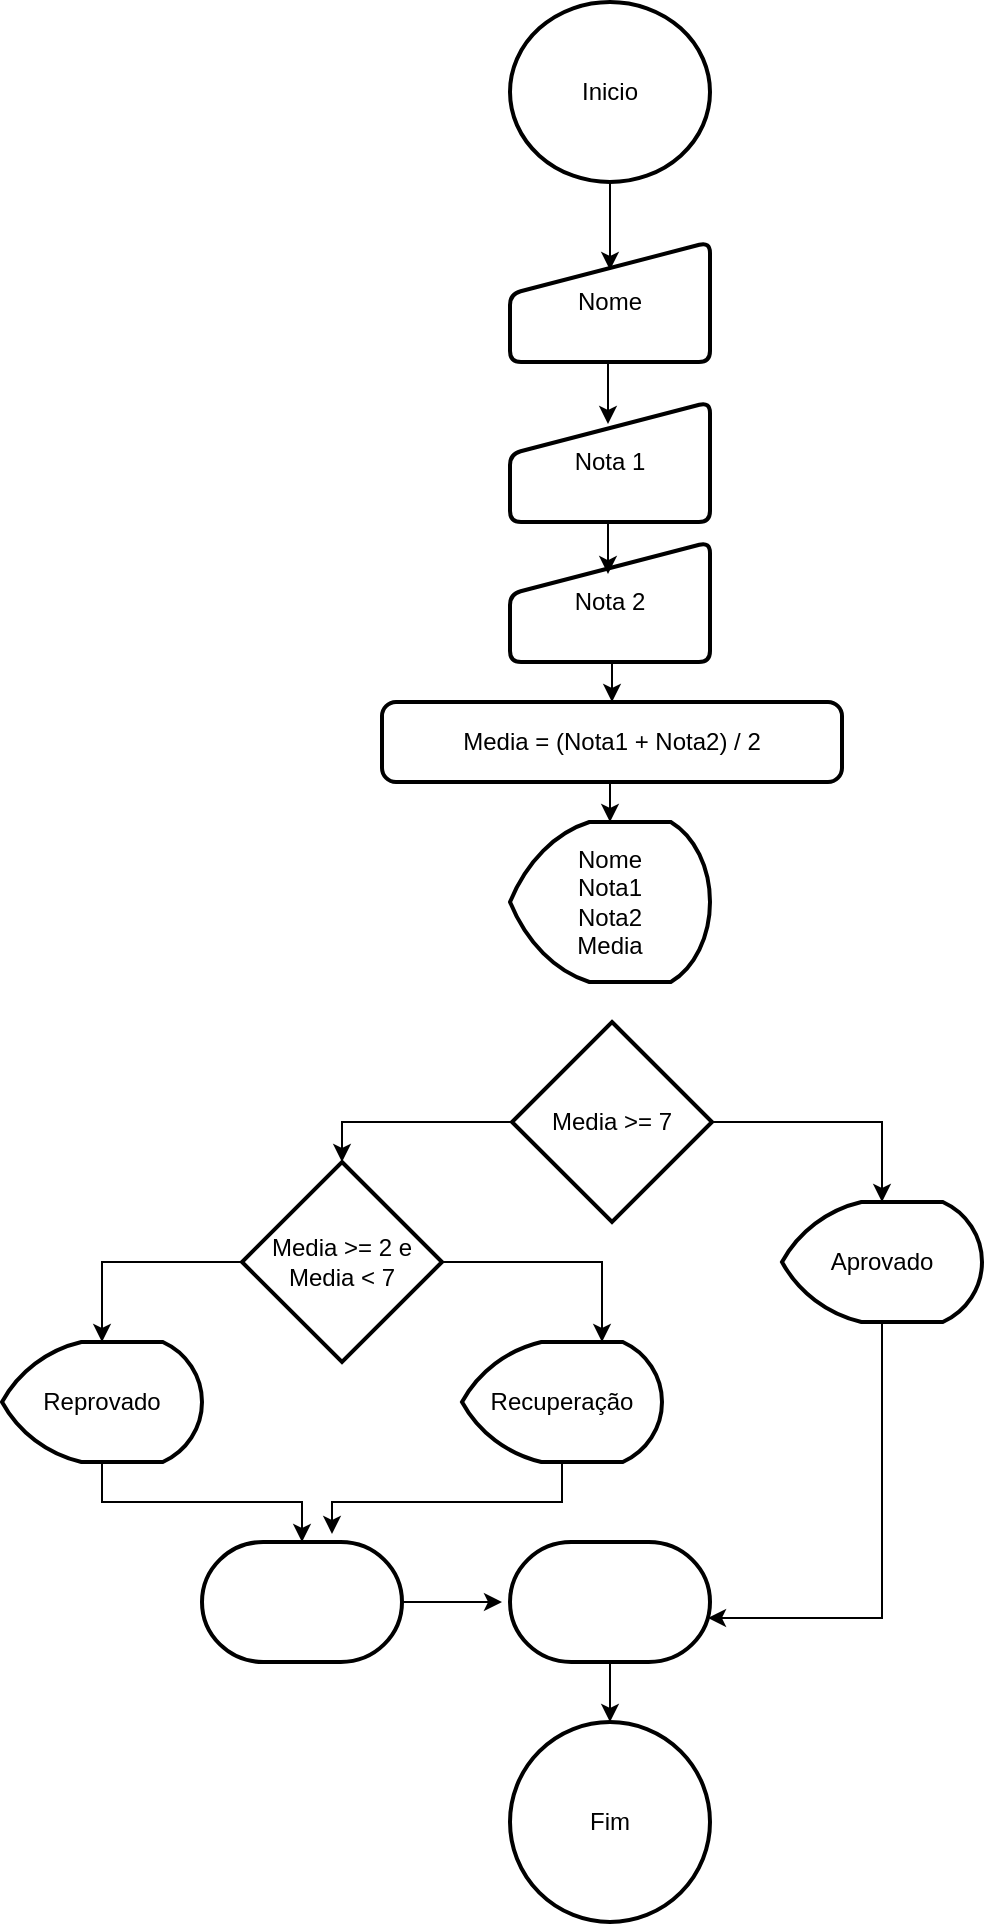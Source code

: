 <mxfile version="26.0.3">
  <diagram name="Página-1" id="H9xxnCubIdYvpN8B5B1x">
    <mxGraphModel dx="864" dy="525" grid="1" gridSize="10" guides="1" tooltips="1" connect="1" arrows="1" fold="1" page="1" pageScale="1" pageWidth="827" pageHeight="1169" math="0" shadow="0">
      <root>
        <mxCell id="0" />
        <mxCell id="1" parent="0" />
        <mxCell id="eWJj239-0Y_qC9O36NSM-1" value="Inicio" style="strokeWidth=2;html=1;shape=mxgraph.flowchart.start_2;whiteSpace=wrap;" vertex="1" parent="1">
          <mxGeometry x="364" y="20" width="100" height="90" as="geometry" />
        </mxCell>
        <mxCell id="eWJj239-0Y_qC9O36NSM-2" value="Fim" style="strokeWidth=2;html=1;shape=mxgraph.flowchart.start_2;whiteSpace=wrap;" vertex="1" parent="1">
          <mxGeometry x="364" y="880" width="100" height="100" as="geometry" />
        </mxCell>
        <mxCell id="eWJj239-0Y_qC9O36NSM-3" value="Nome" style="html=1;strokeWidth=2;shape=manualInput;whiteSpace=wrap;rounded=1;size=26;arcSize=11;" vertex="1" parent="1">
          <mxGeometry x="364" y="140" width="100" height="60" as="geometry" />
        </mxCell>
        <mxCell id="eWJj239-0Y_qC9O36NSM-4" value="Nota 1" style="html=1;strokeWidth=2;shape=manualInput;whiteSpace=wrap;rounded=1;size=26;arcSize=11;" vertex="1" parent="1">
          <mxGeometry x="364" y="220" width="100" height="60" as="geometry" />
        </mxCell>
        <mxCell id="eWJj239-0Y_qC9O36NSM-11" style="edgeStyle=orthogonalEdgeStyle;rounded=0;orthogonalLoop=1;jettySize=auto;html=1;exitX=0.5;exitY=1;exitDx=0;exitDy=0;entryX=0.5;entryY=0;entryDx=0;entryDy=0;" edge="1" parent="1" source="eWJj239-0Y_qC9O36NSM-5" target="eWJj239-0Y_qC9O36NSM-6">
          <mxGeometry relative="1" as="geometry" />
        </mxCell>
        <mxCell id="eWJj239-0Y_qC9O36NSM-5" value="Nota 2" style="html=1;strokeWidth=2;shape=manualInput;whiteSpace=wrap;rounded=1;size=26;arcSize=11;" vertex="1" parent="1">
          <mxGeometry x="364" y="290" width="100" height="60" as="geometry" />
        </mxCell>
        <mxCell id="eWJj239-0Y_qC9O36NSM-6" value="Media = (Nota1 + Nota2) / 2" style="rounded=1;whiteSpace=wrap;html=1;absoluteArcSize=1;arcSize=14;strokeWidth=2;" vertex="1" parent="1">
          <mxGeometry x="300" y="370" width="230" height="40" as="geometry" />
        </mxCell>
        <mxCell id="eWJj239-0Y_qC9O36NSM-7" value="Nome&lt;br&gt;Nota1&lt;br&gt;Nota2&lt;br&gt;Media" style="strokeWidth=2;html=1;shape=mxgraph.flowchart.display;whiteSpace=wrap;" vertex="1" parent="1">
          <mxGeometry x="364" y="430" width="100" height="80" as="geometry" />
        </mxCell>
        <mxCell id="eWJj239-0Y_qC9O36NSM-8" style="edgeStyle=orthogonalEdgeStyle;rounded=0;orthogonalLoop=1;jettySize=auto;html=1;entryX=0.5;entryY=0.233;entryDx=0;entryDy=0;entryPerimeter=0;" edge="1" parent="1" source="eWJj239-0Y_qC9O36NSM-1" target="eWJj239-0Y_qC9O36NSM-3">
          <mxGeometry relative="1" as="geometry" />
        </mxCell>
        <mxCell id="eWJj239-0Y_qC9O36NSM-9" style="edgeStyle=orthogonalEdgeStyle;rounded=0;orthogonalLoop=1;jettySize=auto;html=1;exitX=0.5;exitY=1;exitDx=0;exitDy=0;entryX=0.49;entryY=0.183;entryDx=0;entryDy=0;entryPerimeter=0;" edge="1" parent="1" source="eWJj239-0Y_qC9O36NSM-3" target="eWJj239-0Y_qC9O36NSM-4">
          <mxGeometry relative="1" as="geometry" />
        </mxCell>
        <mxCell id="eWJj239-0Y_qC9O36NSM-10" style="edgeStyle=orthogonalEdgeStyle;rounded=0;orthogonalLoop=1;jettySize=auto;html=1;exitX=0.5;exitY=1;exitDx=0;exitDy=0;entryX=0.49;entryY=0.267;entryDx=0;entryDy=0;entryPerimeter=0;" edge="1" parent="1" source="eWJj239-0Y_qC9O36NSM-4" target="eWJj239-0Y_qC9O36NSM-5">
          <mxGeometry relative="1" as="geometry" />
        </mxCell>
        <mxCell id="eWJj239-0Y_qC9O36NSM-12" style="edgeStyle=orthogonalEdgeStyle;rounded=0;orthogonalLoop=1;jettySize=auto;html=1;exitX=0.5;exitY=1;exitDx=0;exitDy=0;entryX=0.5;entryY=0;entryDx=0;entryDy=0;entryPerimeter=0;" edge="1" parent="1" source="eWJj239-0Y_qC9O36NSM-6" target="eWJj239-0Y_qC9O36NSM-7">
          <mxGeometry relative="1" as="geometry" />
        </mxCell>
        <mxCell id="eWJj239-0Y_qC9O36NSM-18" style="edgeStyle=orthogonalEdgeStyle;rounded=0;orthogonalLoop=1;jettySize=auto;html=1;entryX=0.5;entryY=0;entryDx=0;entryDy=0;entryPerimeter=0;" edge="1" parent="1" source="eWJj239-0Y_qC9O36NSM-15" target="eWJj239-0Y_qC9O36NSM-17">
          <mxGeometry relative="1" as="geometry">
            <mxPoint x="550" y="580" as="targetPoint" />
          </mxGeometry>
        </mxCell>
        <mxCell id="eWJj239-0Y_qC9O36NSM-20" style="edgeStyle=orthogonalEdgeStyle;rounded=0;orthogonalLoop=1;jettySize=auto;html=1;entryX=0.5;entryY=0;entryDx=0;entryDy=0;entryPerimeter=0;" edge="1" parent="1" source="eWJj239-0Y_qC9O36NSM-15" target="eWJj239-0Y_qC9O36NSM-19">
          <mxGeometry relative="1" as="geometry">
            <mxPoint x="280" y="580" as="targetPoint" />
          </mxGeometry>
        </mxCell>
        <mxCell id="eWJj239-0Y_qC9O36NSM-15" value="Media &amp;gt;= 7" style="strokeWidth=2;html=1;shape=mxgraph.flowchart.decision;whiteSpace=wrap;" vertex="1" parent="1">
          <mxGeometry x="365" y="530" width="100" height="100" as="geometry" />
        </mxCell>
        <mxCell id="eWJj239-0Y_qC9O36NSM-17" value="Aprovado" style="strokeWidth=2;html=1;shape=mxgraph.flowchart.display;whiteSpace=wrap;" vertex="1" parent="1">
          <mxGeometry x="500" y="620" width="100" height="60" as="geometry" />
        </mxCell>
        <mxCell id="eWJj239-0Y_qC9O36NSM-25" style="edgeStyle=orthogonalEdgeStyle;rounded=0;orthogonalLoop=1;jettySize=auto;html=1;entryX=0.5;entryY=0;entryDx=0;entryDy=0;entryPerimeter=0;" edge="1" parent="1" source="eWJj239-0Y_qC9O36NSM-19" target="eWJj239-0Y_qC9O36NSM-24">
          <mxGeometry relative="1" as="geometry">
            <mxPoint x="170" y="650" as="targetPoint" />
          </mxGeometry>
        </mxCell>
        <mxCell id="eWJj239-0Y_qC9O36NSM-19" value="Media &amp;gt;= 2 e Media &amp;lt; 7" style="strokeWidth=2;html=1;shape=mxgraph.flowchart.decision;whiteSpace=wrap;" vertex="1" parent="1">
          <mxGeometry x="230" y="600" width="100" height="100" as="geometry" />
        </mxCell>
        <mxCell id="eWJj239-0Y_qC9O36NSM-21" value="Recuperação" style="strokeWidth=2;html=1;shape=mxgraph.flowchart.display;whiteSpace=wrap;" vertex="1" parent="1">
          <mxGeometry x="340" y="690" width="100" height="60" as="geometry" />
        </mxCell>
        <mxCell id="eWJj239-0Y_qC9O36NSM-23" style="edgeStyle=orthogonalEdgeStyle;rounded=0;orthogonalLoop=1;jettySize=auto;html=1;exitX=1;exitY=0.5;exitDx=0;exitDy=0;exitPerimeter=0;entryX=0.7;entryY=0;entryDx=0;entryDy=0;entryPerimeter=0;" edge="1" parent="1" source="eWJj239-0Y_qC9O36NSM-19" target="eWJj239-0Y_qC9O36NSM-21">
          <mxGeometry relative="1" as="geometry" />
        </mxCell>
        <mxCell id="eWJj239-0Y_qC9O36NSM-37" style="edgeStyle=orthogonalEdgeStyle;rounded=0;orthogonalLoop=1;jettySize=auto;html=1;exitX=0.5;exitY=1;exitDx=0;exitDy=0;exitPerimeter=0;" edge="1" parent="1" source="eWJj239-0Y_qC9O36NSM-24" target="eWJj239-0Y_qC9O36NSM-34">
          <mxGeometry relative="1" as="geometry" />
        </mxCell>
        <mxCell id="eWJj239-0Y_qC9O36NSM-24" value="Reprovado" style="strokeWidth=2;html=1;shape=mxgraph.flowchart.display;whiteSpace=wrap;" vertex="1" parent="1">
          <mxGeometry x="110" y="690" width="100" height="60" as="geometry" />
        </mxCell>
        <mxCell id="eWJj239-0Y_qC9O36NSM-39" style="edgeStyle=orthogonalEdgeStyle;rounded=0;orthogonalLoop=1;jettySize=auto;html=1;exitX=0.5;exitY=1;exitDx=0;exitDy=0;exitPerimeter=0;" edge="1" parent="1" source="eWJj239-0Y_qC9O36NSM-26" target="eWJj239-0Y_qC9O36NSM-2">
          <mxGeometry relative="1" as="geometry" />
        </mxCell>
        <mxCell id="eWJj239-0Y_qC9O36NSM-26" value="" style="strokeWidth=2;html=1;shape=mxgraph.flowchart.terminator;whiteSpace=wrap;" vertex="1" parent="1">
          <mxGeometry x="364" y="790" width="100" height="60" as="geometry" />
        </mxCell>
        <mxCell id="eWJj239-0Y_qC9O36NSM-27" style="edgeStyle=orthogonalEdgeStyle;rounded=0;orthogonalLoop=1;jettySize=auto;html=1;exitX=0.5;exitY=1;exitDx=0;exitDy=0;exitPerimeter=0;entryX=0.99;entryY=0.633;entryDx=0;entryDy=0;entryPerimeter=0;" edge="1" parent="1" source="eWJj239-0Y_qC9O36NSM-17" target="eWJj239-0Y_qC9O36NSM-26">
          <mxGeometry relative="1" as="geometry" />
        </mxCell>
        <mxCell id="eWJj239-0Y_qC9O36NSM-33" style="edgeStyle=orthogonalEdgeStyle;rounded=0;orthogonalLoop=1;jettySize=auto;html=1;exitX=0.5;exitY=1;exitDx=0;exitDy=0;exitPerimeter=0;entryX=0.65;entryY=-0.067;entryDx=0;entryDy=0;entryPerimeter=0;" edge="1" parent="1" source="eWJj239-0Y_qC9O36NSM-21" target="eWJj239-0Y_qC9O36NSM-34">
          <mxGeometry relative="1" as="geometry" />
        </mxCell>
        <mxCell id="eWJj239-0Y_qC9O36NSM-38" style="edgeStyle=orthogonalEdgeStyle;rounded=0;orthogonalLoop=1;jettySize=auto;html=1;" edge="1" parent="1" source="eWJj239-0Y_qC9O36NSM-34">
          <mxGeometry relative="1" as="geometry">
            <mxPoint x="360" y="820" as="targetPoint" />
          </mxGeometry>
        </mxCell>
        <mxCell id="eWJj239-0Y_qC9O36NSM-34" value="" style="strokeWidth=2;html=1;shape=mxgraph.flowchart.terminator;whiteSpace=wrap;" vertex="1" parent="1">
          <mxGeometry x="210" y="790" width="100" height="60" as="geometry" />
        </mxCell>
      </root>
    </mxGraphModel>
  </diagram>
</mxfile>
